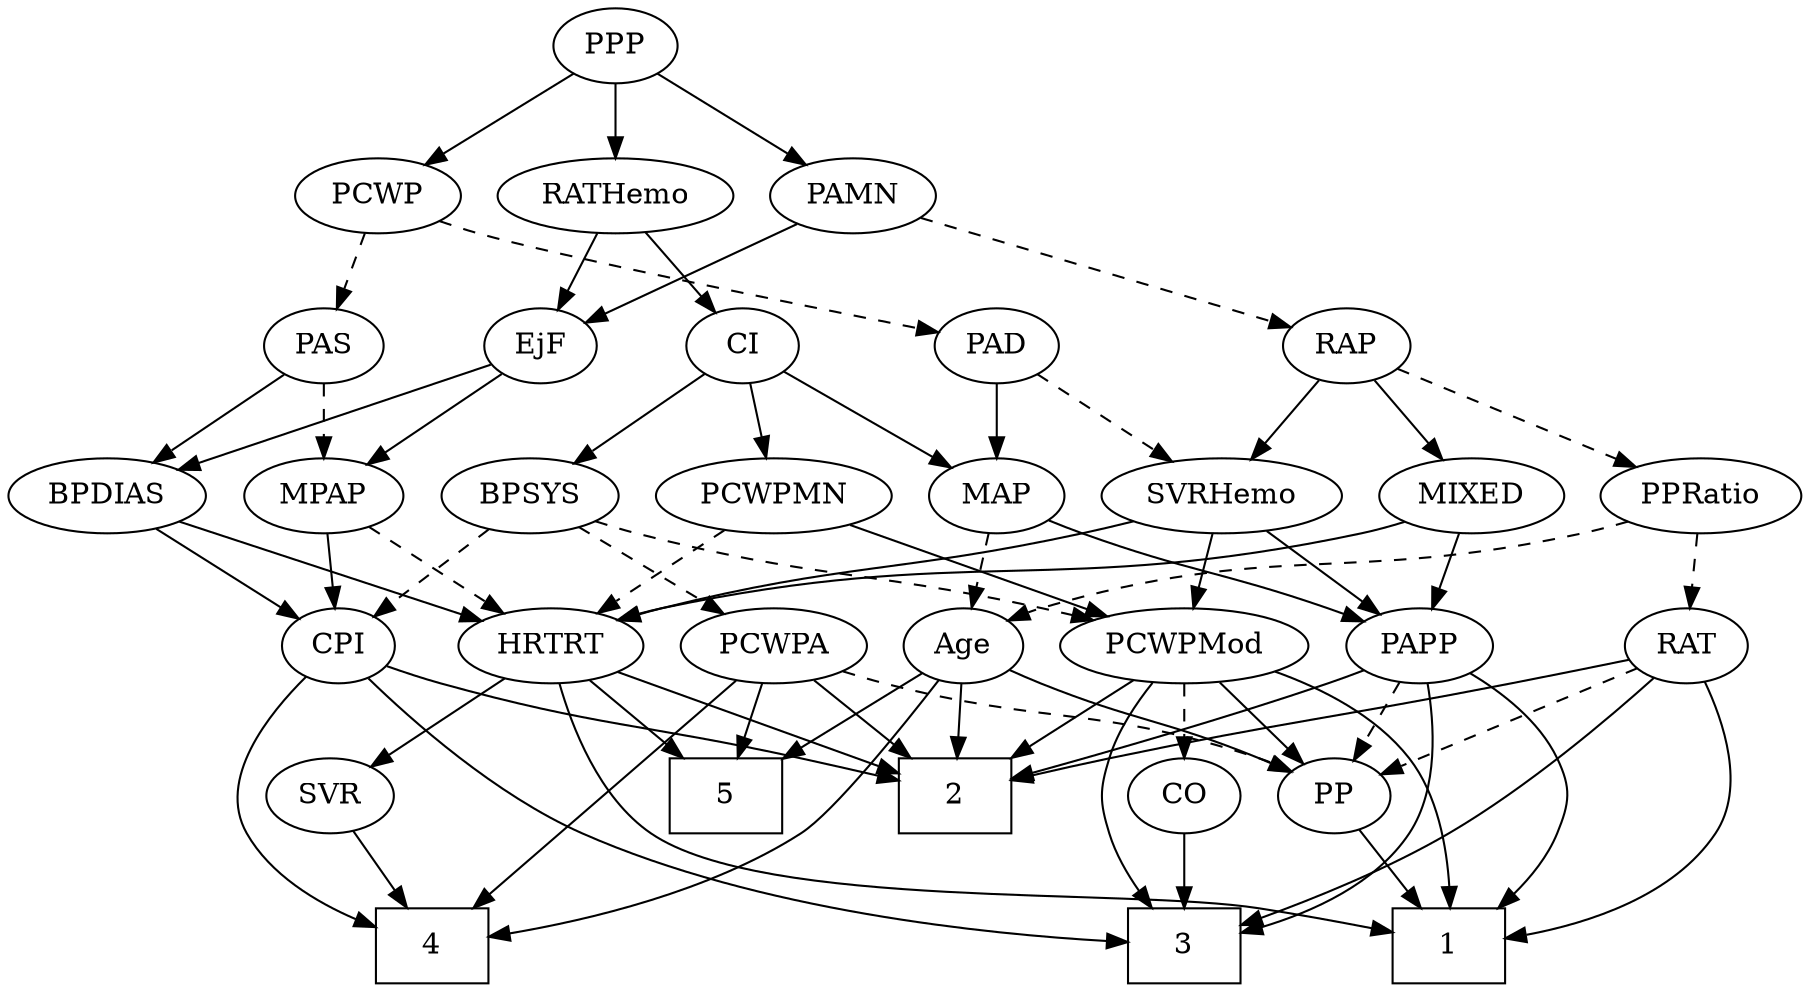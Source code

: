 strict digraph {
	graph [bb="0,0,788.64,468"];
	node [label="\N"];
	1	[height=0.5,
		pos="57.395,18",
		shape=box,
		width=0.75];
	2	[height=0.5,
		pos="370.39,90",
		shape=box,
		width=0.75];
	3	[height=0.5,
		pos="260.39,18",
		shape=box,
		width=0.75];
	4	[height=0.5,
		pos="639.39,18",
		shape=box,
		width=0.75];
	5	[height=0.5,
		pos="480.39,90",
		shape=box,
		width=0.75];
	Age	[height=0.5,
		pos="361.39,162",
		width=0.75];
	Age -> 2	[pos="e,368.17,108.28 363.57,144.05 364.56,136.35 365.76,127.03 366.88,118.36",
		style=solid];
	Age -> 4	[pos="e,612.34,21.615 373.76,145.85 392.54,123.17 427.84,81.986 444.39,72 494.14,41.992 561.11,28.63 602.22,22.934",
		style=solid];
	Age -> 5	[pos="e,453.15,107.03 381.05,149.44 398.18,139.36 423.48,124.48 444.26,112.26",
		style=solid];
	PP	[height=0.5,
		pos="188.39,90",
		width=0.75];
	Age -> PP	[pos="e,209.56,101.42 340.23,150.58 335.4,148.32 330.25,146.01 325.39,144 281.35,125.8 268.44,126.2 224.39,108 222.57,107.25 220.71,106.45 \
218.84,105.63",
		style=solid];
	EjF	[height=0.5,
		pos="553.39,306",
		width=0.75];
	MPAP	[height=0.5,
		pos="651.39,234",
		width=0.97491];
	EjF -> MPAP	[pos="e,631.85,248.96 571.37,292.16 585.96,281.74 606.78,266.87 623.52,254.91",
		style=solid];
	BPDIAS	[height=0.5,
		pos="746.39,234",
		width=1.1735];
	EjF -> BPDIAS	[pos="e,715.38,246.25 576.68,296.56 608.65,284.96 666.66,263.92 705.85,249.71",
		style=solid];
	RAP	[height=0.5,
		pos="202.39,306",
		width=0.77632];
	MIXED	[height=0.5,
		pos="50.395,234",
		width=1.1193];
	RAP -> MIXED	[pos="e,77.401,247.44 180.29,294.82 155.81,283.55 115.94,265.19 86.825,251.78",
		style=solid];
	SVRHemo	[height=0.5,
		pos="256.39,234",
		width=1.3902];
	RAP -> SVRHemo	[pos="e,243.69,251.47 214.38,289.46 221.18,280.65 229.83,269.43 237.52,259.46",
		style=solid];
	PPRatio	[height=0.5,
		pos="148.39,234",
		width=1.1013];
	RAP -> PPRatio	[pos="e,161.1,251.47 190.41,289.46 183.61,280.65 174.96,269.43 167.27,259.46",
		style=dashed];
	PAPP	[height=0.5,
		pos="90.395,162",
		width=0.88464];
	MIXED -> PAPP	[pos="e,80.984,179.47 59.874,216.41 64.657,208.04 70.561,197.71 75.898,188.37",
		style=solid];
	HRTRT	[height=0.5,
		pos="547.39,162",
		width=1.1013];
	MIXED -> HRTRT	[pos="e,518.54,174.53 79.602,221.56 86.038,219.41 92.881,217.4 99.395,216 273.9,178.47 325.01,218.09 499.39,180 502.55,179.31 505.78,178.47 \
509,177.54",
		style=solid];
	CPI	[height=0.5,
		pos="644.39,162",
		width=0.75];
	MPAP -> CPI	[pos="e,646.11,180.1 649.66,215.7 648.89,207.98 647.97,198.71 647.11,190.11",
		style=solid];
	MPAP -> HRTRT	[pos="e,568.61,177.28 630.85,219.17 615.52,208.86 594.36,194.61 577.18,183.05",
		style=dashed];
	BPSYS	[height=0.5,
		pos="560.39,234",
		width=1.0471];
	BPSYS -> CPI	[pos="e,628.19,176.5 578.62,217.81 590.85,207.62 607.08,194.09 620.37,183.02",
		style=dashed];
	PCWPMod	[height=0.5,
		pos="264.39,162",
		width=1.4443];
	BPSYS -> PCWPMod	[pos="e,302.67,174.19 531.79,221.84 525.77,219.72 519.42,217.66 513.39,216 431.36,193.46 408.22,199.44 325.39,180 321.24,179.03 316.94,\
177.96 312.64,176.84",
		style=dashed];
	PCWPA	[height=0.5,
		pos="448.39,162",
		width=1.1555];
	BPSYS -> PCWPA	[pos="e,471.25,177.28 538.27,219.17 521.61,208.76 498.56,194.35 479.97,182.73",
		style=dashed];
	PAD	[height=0.5,
		pos="355.39,306",
		width=0.79437];
	PAD -> SVRHemo	[pos="e,278.03,250.3 336.77,291.83 322.56,281.78 302.69,267.73 286.26,256.12",
		style=dashed];
	MAP	[height=0.5,
		pos="355.39,234",
		width=0.84854];
	PAD -> MAP	[pos="e,355.39,252.1 355.39,287.7 355.39,279.98 355.39,270.71 355.39,262.11",
		style=solid];
	CO	[height=0.5,
		pos="260.39,90",
		width=0.75];
	CO -> 3	[pos="e,260.39,36.104 260.39,71.697 260.39,63.983 260.39,54.712 260.39,46.112",
		style=solid];
	PAS	[height=0.5,
		pos="651.39,306",
		width=0.75];
	PAS -> MPAP	[pos="e,651.39,252.1 651.39,287.7 651.39,279.98 651.39,270.71 651.39,262.11",
		style=dashed];
	PAS -> BPDIAS	[pos="e,726.11,249.94 668.82,292.16 682.47,282.1 701.75,267.9 717.67,256.17",
		style=solid];
	PAMN	[height=0.5,
		pos="327.39,378",
		width=1.011];
	PAMN -> EjF	[pos="e,530.09,315.25 354.86,366.16 360.62,364.02 366.68,361.86 372.39,360 429.81,341.31 445.67,341.73 503.39,324 508.87,322.32 514.66,\
320.44 520.27,318.57",
		style=solid];
	PAMN -> RAP	[pos="e,223,318.54 304.18,364 283.79,352.58 254.03,335.91 231.95,323.55",
		style=dashed];
	RATHemo	[height=0.5,
		pos="518.39,378",
		width=1.3721];
	RATHemo -> EjF	[pos="e,545.24,323.31 526.87,360.05 531.01,351.77 536.09,341.62 540.68,332.42",
		style=solid];
	CI	[height=0.5,
		pos="467.39,306",
		width=0.75];
	RATHemo -> CI	[pos="e,478.7,322.51 506.31,360.41 499.84,351.53 491.76,340.44 484.64,330.67",
		style=solid];
	CPI -> 2	[pos="e,397.59,97.293 621.13,152.18 613.32,149.38 604.54,146.39 596.39,144 587.28,141.33 469.05,113.85 407.34,99.552",
		style=solid];
	CPI -> 3	[pos="e,287.49,18.979 632.77,145.61 616.49,125.26 584.91,89.911 549.39,72 466.21,30.05 354.63,20.981 297.5,19.228",
		style=solid];
	CPI -> 4	[pos="e,666.57,33.3 664.37,149.73 678.46,140.53 696.22,126.12 704.39,108 710.97,93.414 711.26,86.453 704.39,72 698.06,58.664 686.55,47.578 \
674.95,39.052",
		style=solid];
	RAT	[height=0.5,
		pos="167.39,162",
		width=0.75827];
	RAT -> 1	[pos="e,48.054,36.273 145.78,150.57 141.06,148.35 136.08,146.06 131.39,144 92.72,126.97 66.949,143.08 43.395,108 31.071,89.643 36.626,\
64.422 44.072,45.515",
		style=solid];
	RAT -> 2	[pos="e,343.11,98.442 188.51,150.45 193.35,148.2 198.51,145.92 203.39,144 247.14,126.82 298.92,111.07 333.09,101.28",
		style=solid];
	RAT -> 3	[pos="e,233.19,23.922 158.52,144.94 149.41,126.06 138.39,94.474 152.39,72 167.83,47.229 198.6,33.709 223.36,26.537",
		style=solid];
	RAT -> PP	[pos="e,183.36,107.79 172.48,144.05 174.88,136.06 177.8,126.33 180.48,117.4",
		style=dashed];
	SVR	[height=0.5,
		pos="667.39,90",
		width=0.77632];
	SVR -> 4	[pos="e,646.37,36.447 660.76,72.411 657.58,64.454 653.68,54.722 650.1,45.756",
		style=solid];
	PCWPMod -> 1	[pos="e,72.543,36.094 230.59,148.24 207.57,138.79 176.94,124.7 152.39,108 124.97,89.341 97.763,62.821 79.54,43.589",
		style=solid];
	PCWPMod -> 2	[pos="e,344.46,108.13 287.4,145.81 301.58,136.45 320.03,124.26 335.93,113.76",
		style=solid];
	PCWPMod -> 3	[pos="e,276,36.226 277.63,144.44 284.7,134.5 292.7,121.25 296.39,108 300.69,92.586 301.1,87.293 296.39,72 293.39,62.215 287.89,52.616 \
282.08,44.334",
		style=solid];
	PCWPMod -> CO	[pos="e,261.37,108.1 263.41,143.7 262.97,135.98 262.44,126.71 261.94,118.11",
		style=dashed];
	PCWPMod -> PP	[pos="e,203.61,105.02 246.77,144.76 236.15,134.99 222.52,122.43 211.1,111.91",
		style=solid];
	PCWPA -> 2	[pos="e,389.57,108.21 431.08,145.46 421.09,136.5 408.32,125.03 397.06,114.93",
		style=solid];
	PCWPA -> 4	[pos="e,616.34,36.139 468.47,146.07 501.69,121.38 568.32,71.844 607.86,42.444",
		style=solid];
	PCWPA -> 5	[pos="e,472.5,108.28 456.14,144.05 459.78,136.09 464.21,126.41 468.28,117.51",
		style=solid];
	PCWPA -> PP	[pos="e,208.99,101.74 417.28,149.99 410.76,147.86 403.88,145.75 397.39,144 321.57,123.55 298.87,132.94 224.39,108 222.48,107.36 220.53,\
106.64 218.58,105.87",
		style=dashed];
	PCWPMN	[height=0.5,
		pos="454.39,234",
		width=1.3902];
	PCWPMN -> PCWPMod	[pos="e,298.71,175.64 420.43,220.49 389.14,208.96 342.55,191.79 308.42,179.22",
		style=solid];
	PCWPMN -> HRTRT	[pos="e,527.77,177.77 475.03,217.46 488.19,207.57 505.38,194.62 519.71,183.83",
		style=dashed];
	SVRHemo -> PCWPMod	[pos="e,262.44,180.1 258.37,215.7 259.25,207.98 260.31,198.71 261.3,190.11",
		style=solid];
	SVRHemo -> PAPP	[pos="e,115.25,173.48 225.17,219.83 196.57,207.77 154.3,189.95 124.75,177.49",
		style=solid];
	SVRHemo -> HRTRT	[pos="e,517.91,174.21 293.4,221.8 300.66,219.76 308.25,217.73 315.39,216 396.4,196.45 419.01,201.97 499.39,180 502.33,179.2 505.34,178.31 \
508.35,177.36",
		style=solid];
	BPDIAS -> CPI	[pos="e,662.59,175.48 724.76,218.15 709.03,207.36 687.63,192.67 670.87,181.17",
		style=solid];
	BPDIAS -> HRTRT	[pos="e,577.8,173.7 714.86,221.91 680.36,209.77 624.96,190.28 587.41,177.08",
		style=solid];
	MAP -> Age	[pos="e,359.93,180.1 356.88,215.7 357.54,207.98 358.33,198.71 359.07,190.11",
		style=dashed];
	MAP -> PAPP	[pos="e,114.38,173.88 332.01,222.1 326.63,219.86 320.88,217.68 315.39,216 235.73,191.57 211.17,204.08 131.39,180 128.94,179.26 126.43,\
178.42 123.93,177.53",
		style=solid];
	PP -> 1	[pos="e,84.538,33.504 167.93,78.062 148.02,67.424 117.35,51.038 93.367,38.222",
		style=solid];
	PPP	[height=0.5,
		pos="416.39,450",
		width=0.75];
	PPP -> PAMN	[pos="e,345.9,393.56 399.65,435.83 386.74,425.68 368.63,411.43 353.77,399.74",
		style=solid];
	PPP -> RATHemo	[pos="e,496.05,394.34 434.63,436.49 449.27,426.44 470.15,412.11 487.41,400.27",
		style=solid];
	PCWP	[height=0.5,
		pos="416.39,378",
		width=0.97491];
	PPP -> PCWP	[pos="e,416.39,396.1 416.39,431.7 416.39,423.98 416.39,414.71 416.39,406.11",
		style=solid];
	PPRatio -> Age	[pos="e,340.33,173.67 178.62,222.2 184.81,220.07 191.3,217.91 197.39,216 253.78,198.31 270.04,200.69 325.39,180 327.24,179.31 329.12,178.56 \
331.01,177.78",
		style=dashed];
	PPRatio -> RAT	[pos="e,162.84,179.79 152.99,216.05 155.14,208.14 157.75,198.54 160.15,189.69",
		style=dashed];
	PCWP -> PAD	[pos="e,368.76,322.34 402.55,361.12 394.56,351.95 384.38,340.26 375.52,330.09",
		style=dashed];
	PCWP -> PAS	[pos="e,626.92,313.72 443.24,366.15 448.87,364.01 454.8,361.85 460.39,360 467.95,357.5 564.41,330.91 617.27,316.37",
		style=dashed];
	CI -> BPSYS	[pos="e,541.05,249.56 484.89,291.83 498.38,281.68 517.31,267.43 532.83,255.74",
		style=solid];
	CI -> PCWPMN	[pos="e,457.6,252.28 464.25,288.05 462.82,280.35 461.09,271.03 459.48,262.36",
		style=solid];
	CI -> MAP	[pos="e,375.62,247.64 448.4,293.13 430.78,282.12 404.33,265.58 384.13,252.96",
		style=solid];
	PAPP -> 1	[pos="e,33.643,36.09 63.213,152.18 43.275,144.12 17.631,130.05 5.395,108 -2.3687,94.01 -0.65751,86.811 5.395,72 9.883,61.017 17.865,51.081 \
26.249,42.858",
		style=solid];
	PAPP -> 2	[pos="e,343.35,97.289 114.85,150.03 120.23,147.85 125.95,145.71 131.39,144 203.01,121.54 223.15,124.4 296.39,108 308.43,105.3 321.56,102.31 \
333.37,99.59",
		style=solid];
	PAPP -> 3	[pos="e,233.09,25.823 96.324,144.14 103.99,124.5 119.06,92.176 141.39,72 164.8,50.852 198.03,37.015 223.43,28.801",
		style=solid];
	PAPP -> PP	[pos="e,170.55,103.75 109.29,147.5 124.35,136.74 145.61,121.56 162.3,109.64",
		style=dashed];
	HRTRT -> 1	[pos="e,84.503,21.739 546.63,143.86 544.73,123.32 538.23,89.49 516.39,72 508.15,65.395 202.45,33.751 94.601,22.766",
		style=solid];
	HRTRT -> 2	[pos="e,397.47,101.71 518.56,149.6 488.07,137.54 439.89,118.48 406.8,105.4",
		style=solid];
	HRTRT -> 5	[pos="e,496.95,108.29 532.19,145.12 523.91,136.46 513.46,125.55 504.13,115.8",
		style=solid];
	HRTRT -> SVR	[pos="e,647.22,102.77 570.82,147.34 590.19,136.04 617.78,119.94 638.52,107.85",
		style=solid];
}
